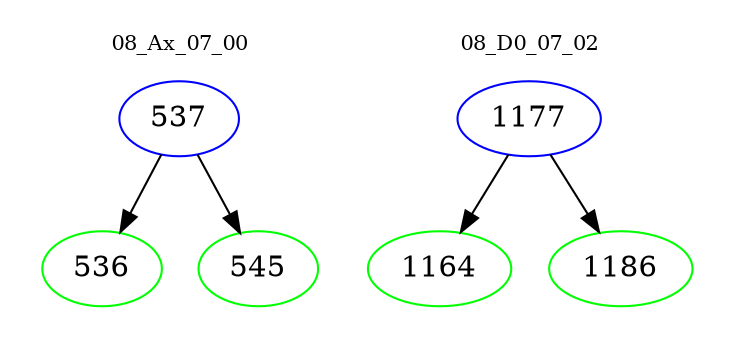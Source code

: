 digraph{
subgraph cluster_0 {
color = white
label = "08_Ax_07_00";
fontsize=10;
T0_537 [label="537", color="blue"]
T0_537 -> T0_536 [color="black"]
T0_536 [label="536", color="green"]
T0_537 -> T0_545 [color="black"]
T0_545 [label="545", color="green"]
}
subgraph cluster_1 {
color = white
label = "08_D0_07_02";
fontsize=10;
T1_1177 [label="1177", color="blue"]
T1_1177 -> T1_1164 [color="black"]
T1_1164 [label="1164", color="green"]
T1_1177 -> T1_1186 [color="black"]
T1_1186 [label="1186", color="green"]
}
}
